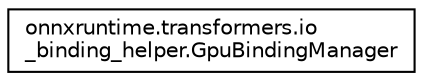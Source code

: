 digraph "Graphical Class Hierarchy"
{
 // LATEX_PDF_SIZE
  edge [fontname="Helvetica",fontsize="10",labelfontname="Helvetica",labelfontsize="10"];
  node [fontname="Helvetica",fontsize="10",shape=record];
  rankdir="LR";
  Node0 [label="onnxruntime.transformers.io\l_binding_helper.GpuBindingManager",height=0.2,width=0.4,color="black", fillcolor="white", style="filled",URL="$classonnxruntime_1_1transformers_1_1io__binding__helper_1_1GpuBindingManager.html",tooltip=" "];
}
